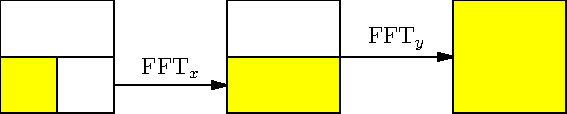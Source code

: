 size(10cm,0);


pair center(path g) {return 0.5*(min(g)+max(g));}


void drawboxes(pair z=(0,0), pair p=(1,1))
{
  path g=box((0,0),p);
  draw(shift(z)*g);
}
path g, p;
pair b=(1,1), a=(0,0), z=(0,0);

g=box(a,b);
draw(shift(z)*g);
g=box(a,0.5*b);
filldraw(shift(z)*g,yellow);
g=box(a,(1,0.5));
p=shift(z)*g;
draw(p);
pair p1=(max(p).x,center(p).y);


z=(2,0);
g=box(a,(1,0.5));
p=shift(z)*g;
filldraw(shift(z)*g,yellow);
pair p2=(min(p).x,center(p).y);
draw(p1..p2,EndArrow);
label("FFT$_x$",(p1+p2)/2,N);
g=box(a,b);
p=shift(z)*g;
draw(p);
p1=(max(p).x,center(p).y);


z=(4,0);
g=box(a,b);
p=shift(z)*g;
filldraw(p,yellow);
pair p2=(min(p).x,center(p).y);
draw(p1..p2,EndArrow);

label("FFT$_y$",(p1+p2)/2,N);

/*
int n=10;
for(int i=0; i < n-1; ++i) {
  z=(2+i/n,0);
  g=box(a,(0.1,1));
  draw(shift(z)*g,blue);
}
*/



/*
g=box(a,b);
draw(shift(z)*g);
int n=10;
for(int i=0; i < n-1; ++i) {
  z=(0,0.5*i/n);
  g=box(a,(1,0.1));
  draw(shift(z)*g,red);
}
*/


